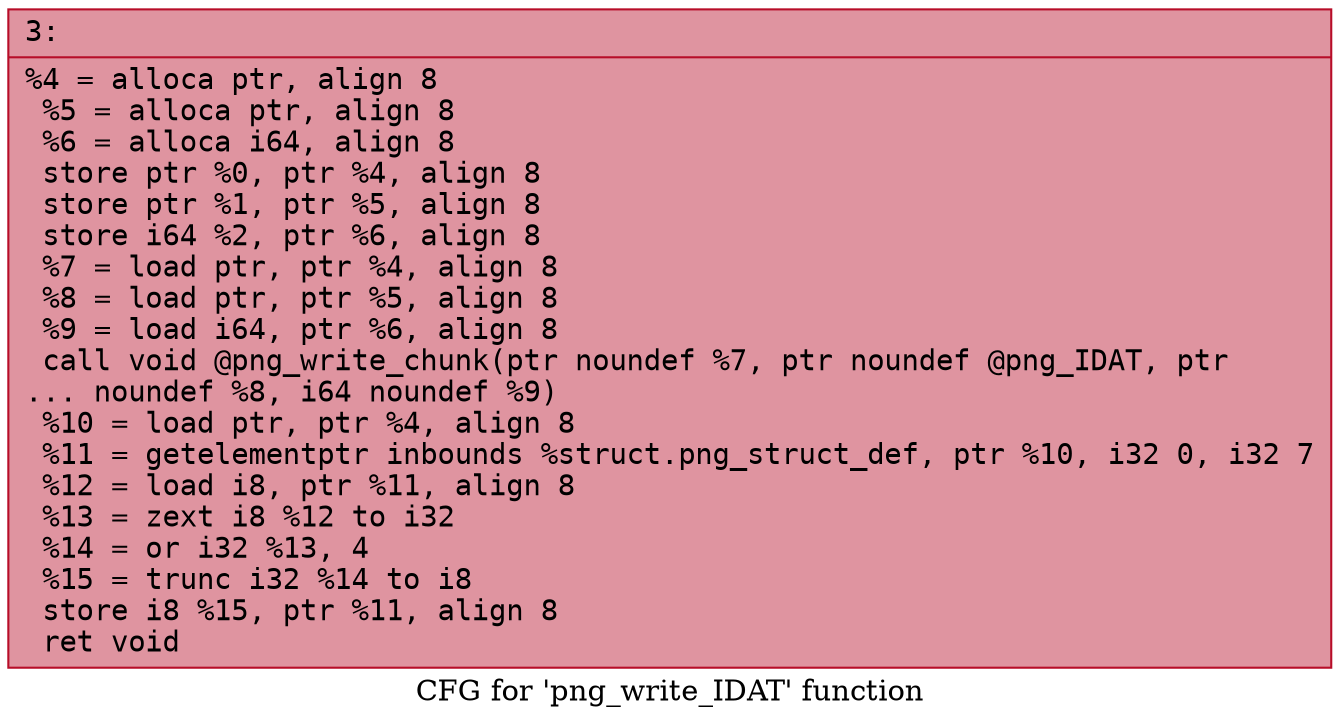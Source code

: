 digraph "CFG for 'png_write_IDAT' function" {
	label="CFG for 'png_write_IDAT' function";

	Node0x6000023b3de0 [shape=record,color="#b70d28ff", style=filled, fillcolor="#b70d2870" fontname="Courier",label="{3:\l|  %4 = alloca ptr, align 8\l  %5 = alloca ptr, align 8\l  %6 = alloca i64, align 8\l  store ptr %0, ptr %4, align 8\l  store ptr %1, ptr %5, align 8\l  store i64 %2, ptr %6, align 8\l  %7 = load ptr, ptr %4, align 8\l  %8 = load ptr, ptr %5, align 8\l  %9 = load i64, ptr %6, align 8\l  call void @png_write_chunk(ptr noundef %7, ptr noundef @png_IDAT, ptr\l... noundef %8, i64 noundef %9)\l  %10 = load ptr, ptr %4, align 8\l  %11 = getelementptr inbounds %struct.png_struct_def, ptr %10, i32 0, i32 7\l  %12 = load i8, ptr %11, align 8\l  %13 = zext i8 %12 to i32\l  %14 = or i32 %13, 4\l  %15 = trunc i32 %14 to i8\l  store i8 %15, ptr %11, align 8\l  ret void\l}"];
}
